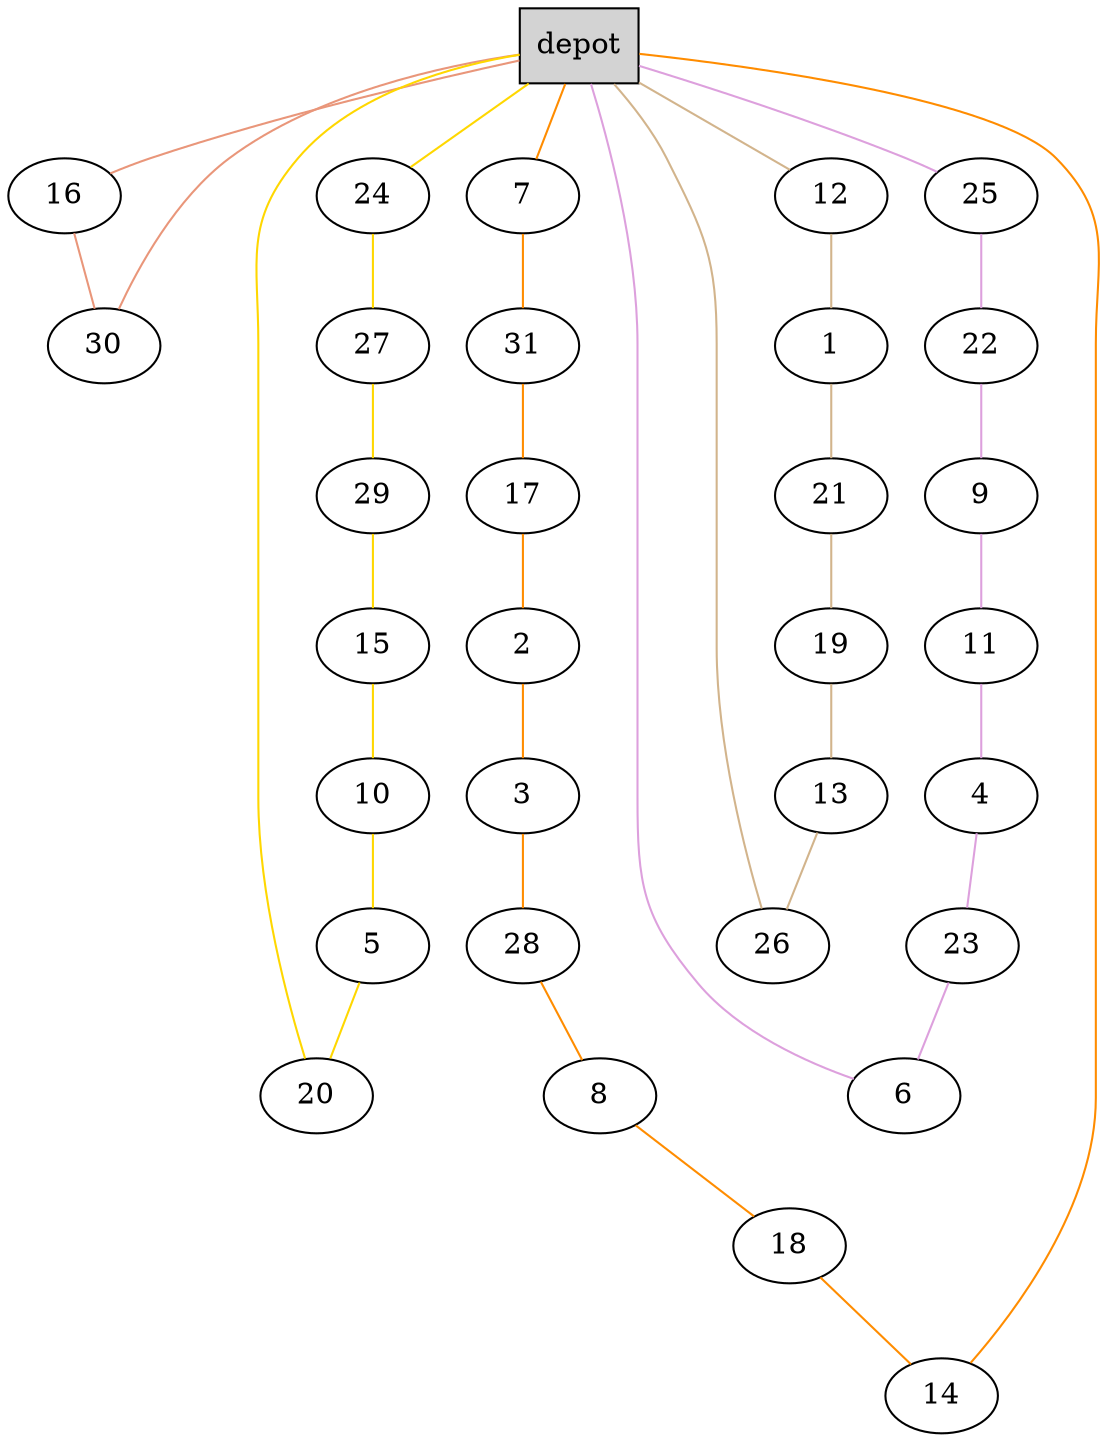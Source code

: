 graph G {
  0[shape = box, label = "depot", style = filled ];
  16[shape = ellipse];
  "0"--"16"[color = darksalmon];
  30[shape = ellipse];
  "16"--"30"[color = darksalmon];
  "30"--"0"[color = darksalmon];
  24[shape = ellipse];
  "0"--"24"[color = gold];
  27[shape = ellipse];
  "24"--"27"[color = gold];
  29[shape = ellipse];
  "27"--"29"[color = gold];
  15[shape = ellipse];
  "29"--"15"[color = gold];
  10[shape = ellipse];
  "15"--"10"[color = gold];
  5[shape = ellipse];
  "10"--"5"[color = gold];
  20[shape = ellipse];
  "5"--"20"[color = gold];
  "20"--"0"[color = gold];
  25[shape = ellipse];
  "0"--"25"[color = plum];
  22[shape = ellipse];
  "25"--"22"[color = plum];
  9[shape = ellipse];
  "22"--"9"[color = plum];
  11[shape = ellipse];
  "9"--"11"[color = plum];
  4[shape = ellipse];
  "11"--"4"[color = plum];
  23[shape = ellipse];
  "4"--"23"[color = plum];
  6[shape = ellipse];
  "23"--"6"[color = plum];
  "6"--"0"[color = plum];
  12[shape = ellipse];
  "0"--"12"[color = tan];
  1[shape = ellipse];
  "12"--"1"[color = tan];
  21[shape = ellipse];
  "1"--"21"[color = tan];
  19[shape = ellipse];
  "21"--"19"[color = tan];
  13[shape = ellipse];
  "19"--"13"[color = tan];
  26[shape = ellipse];
  "13"--"26"[color = tan];
  "26"--"0"[color = tan];
  7[shape = ellipse];
  "0"--"7"[color = darkorange];
  31[shape = ellipse];
  "7"--"31"[color = darkorange];
  17[shape = ellipse];
  "31"--"17"[color = darkorange];
  2[shape = ellipse];
  "17"--"2"[color = darkorange];
  3[shape = ellipse];
  "2"--"3"[color = darkorange];
  28[shape = ellipse];
  "3"--"28"[color = darkorange];
  8[shape = ellipse];
  "28"--"8"[color = darkorange];
  18[shape = ellipse];
  "8"--"18"[color = darkorange];
  14[shape = ellipse];
  "18"--"14"[color = darkorange];
  "14"--"0"[color = darkorange];
}
